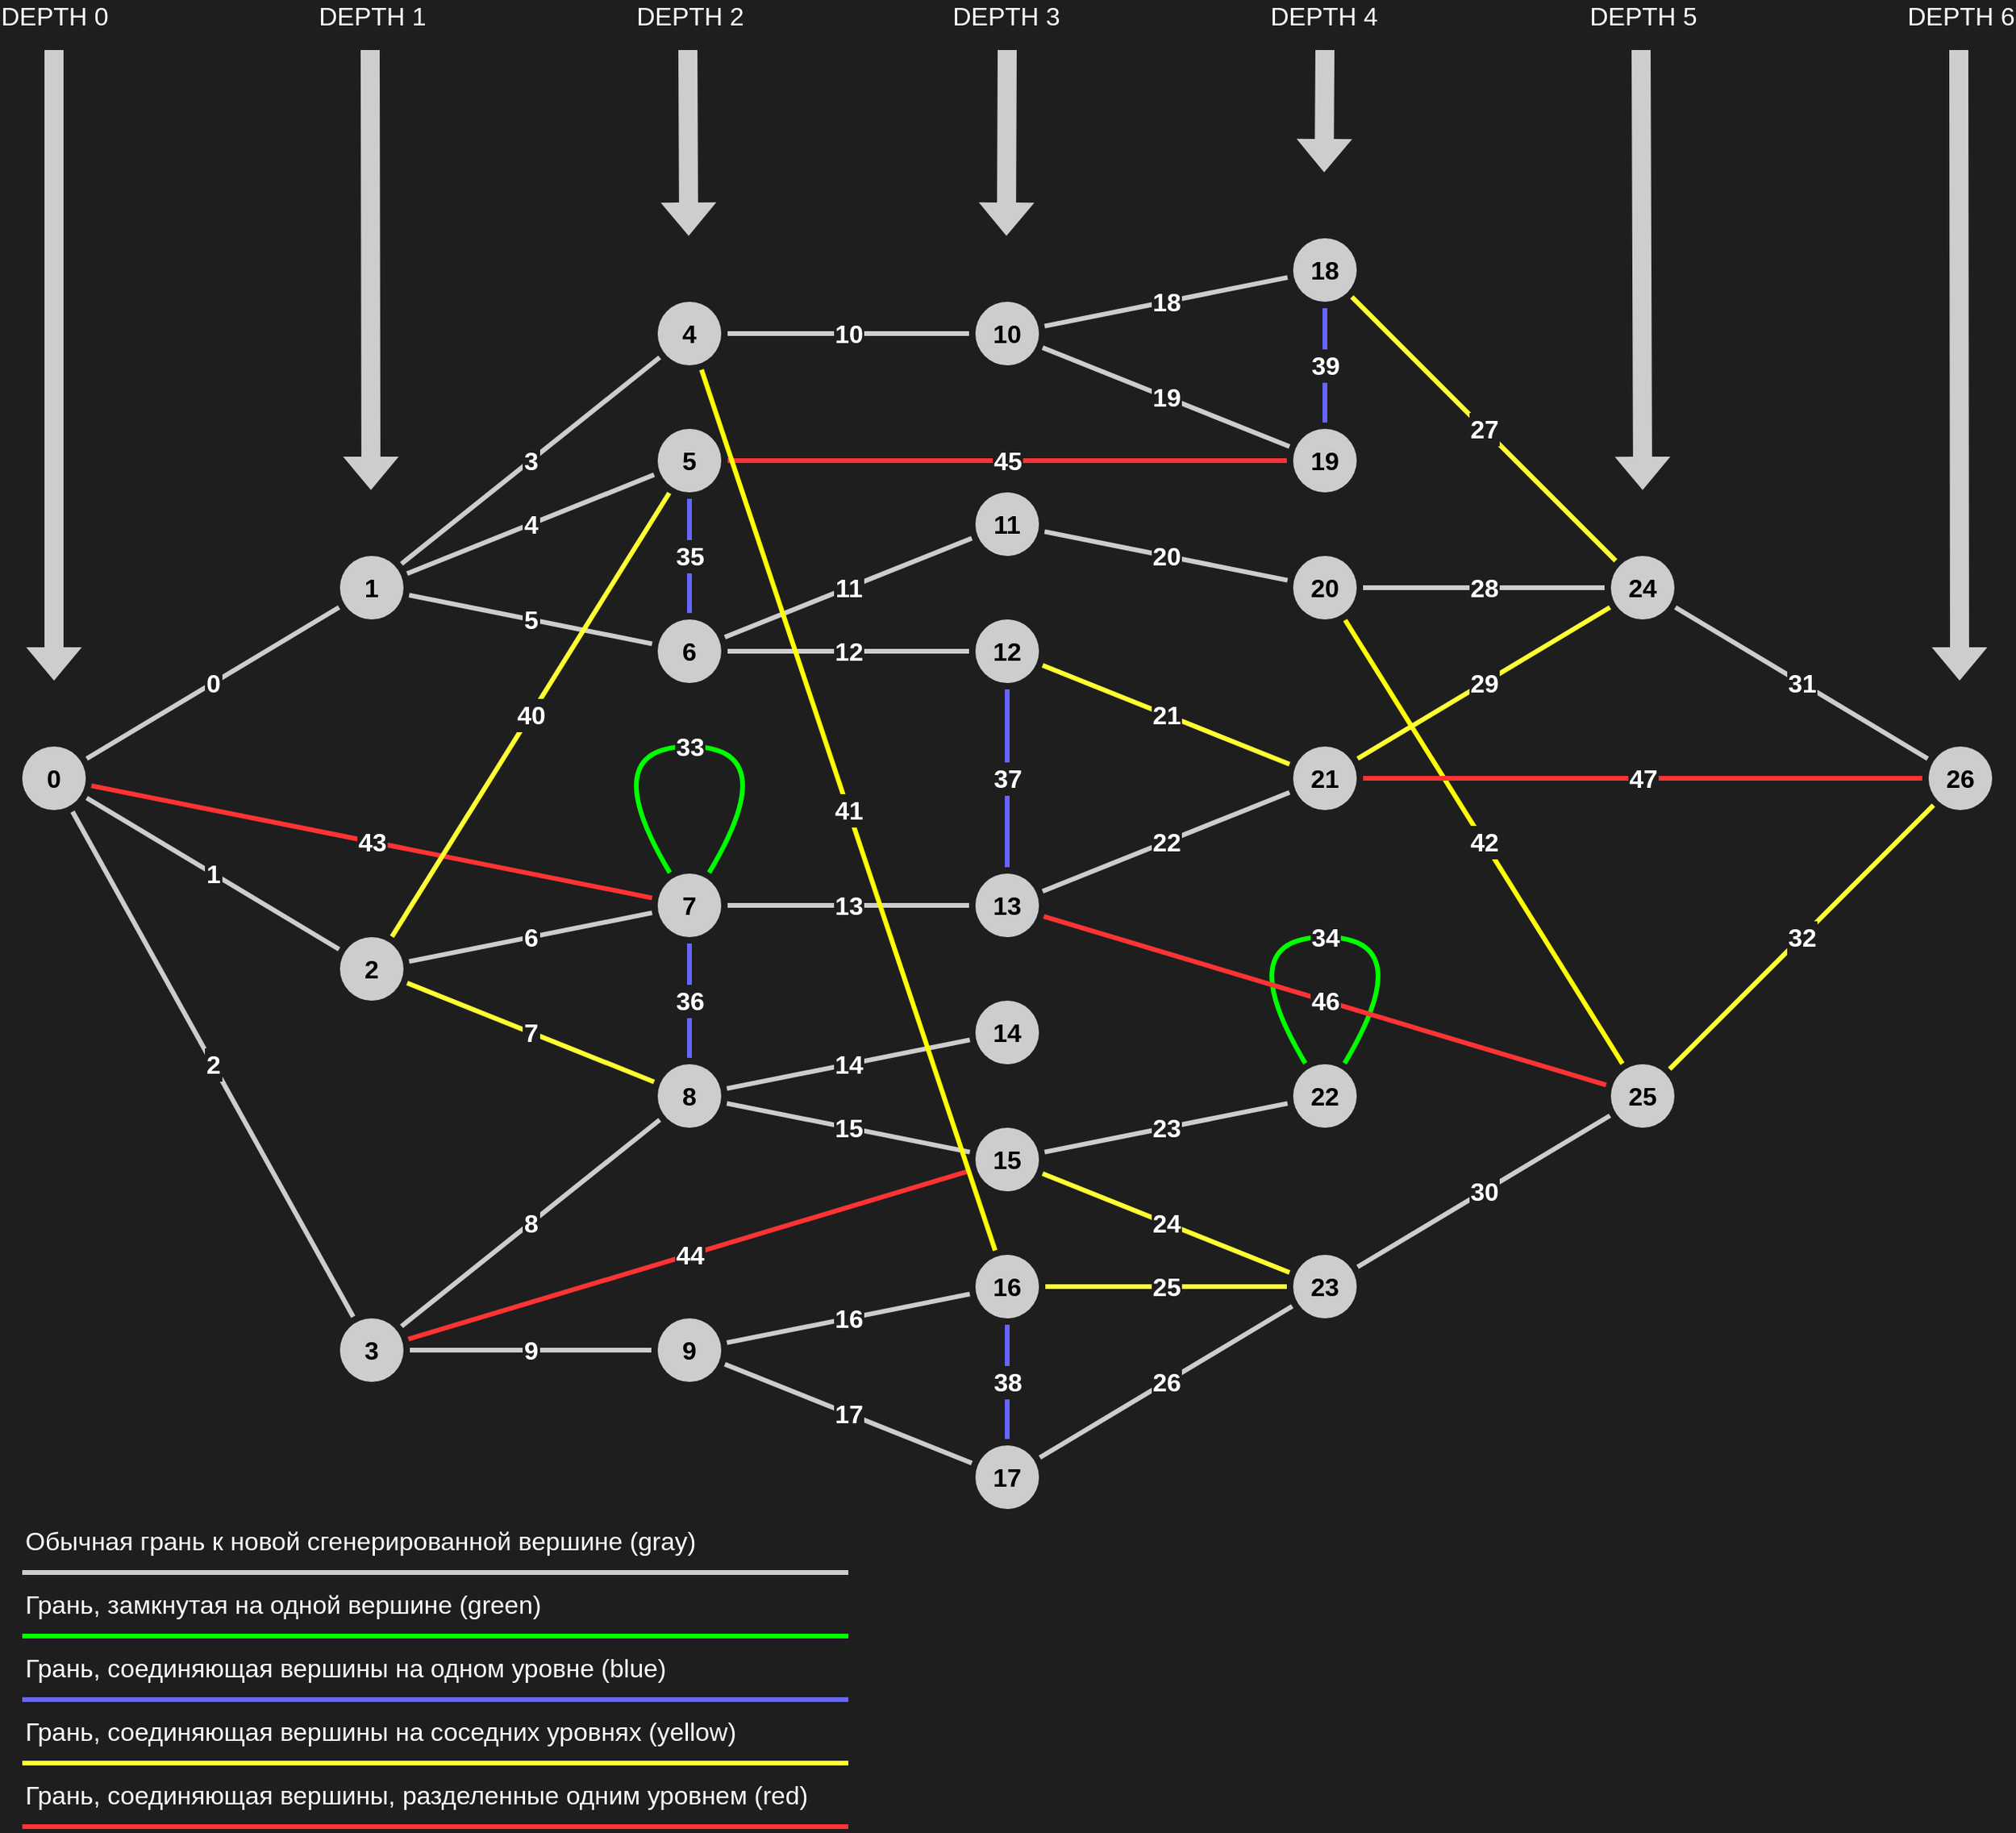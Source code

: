 <mxfile version="15.2.5" type="device"><diagram id="itymWKvPhZMBXYIXJkQ_" name="Page-1"><mxGraphModel dx="2393" dy="1212" grid="1" gridSize="10" guides="1" tooltips="1" connect="1" arrows="1" fold="1" page="0" pageScale="1" pageWidth="827" pageHeight="1169" background="#1e1e1e" math="0" shadow="0"><root><mxCell id="0"/><mxCell id="1" parent="0"/><mxCell id="8jrJ4hIwarg8ChPmGmHA-1" value="0" style="ellipse;aspect=fixed;strokeColor=none;fontStyle=1;fontSize=16;fillColor=#CDCDCD;html=1;whiteSpace=wrap;labelBorderColor=none;verticalAlign=middle;align=center;" parent="1" vertex="1"><mxGeometry x="-120" y="480" width="40" height="40" as="geometry"/></mxCell><mxCell id="8jrJ4hIwarg8ChPmGmHA-24" value="3" style="edgeStyle=none;rounded=0;orthogonalLoop=1;jettySize=auto;endArrow=none;endFill=0;fontSize=16;strokeWidth=3;labelBackgroundColor=#1e1e1e;fontColor=#FFFFFF;fontStyle=1;spacing=2;labelBorderColor=#1e1e1e;verticalAlign=middle;horizontal=1;html=1;shadow=0;strokeColor=#CDCDCD;jumpSize=6;targetPerimeterSpacing=4;sourcePerimeterSpacing=4;" parent="1" source="8jrJ4hIwarg8ChPmGmHA-2" target="8jrJ4hIwarg8ChPmGmHA-5" edge="1"><mxGeometry relative="1" as="geometry"/></mxCell><mxCell id="8jrJ4hIwarg8ChPmGmHA-25" value="5" style="edgeStyle=none;rounded=0;orthogonalLoop=1;jettySize=auto;endArrow=none;endFill=0;fontSize=16;strokeWidth=3;labelBackgroundColor=#1e1e1e;fontColor=#FFFFFF;fontStyle=1;spacing=2;labelBorderColor=#1e1e1e;verticalAlign=middle;horizontal=1;html=1;shadow=0;strokeColor=#CDCDCD;jumpSize=6;targetPerimeterSpacing=4;sourcePerimeterSpacing=4;" parent="1" source="8jrJ4hIwarg8ChPmGmHA-2" target="8jrJ4hIwarg8ChPmGmHA-6" edge="1"><mxGeometry relative="1" as="geometry"/></mxCell><mxCell id="8jrJ4hIwarg8ChPmGmHA-26" value="4" style="edgeStyle=none;rounded=0;orthogonalLoop=1;jettySize=auto;endArrow=none;endFill=0;fontSize=16;strokeWidth=3;labelBackgroundColor=#1e1e1e;fontColor=#FFFFFF;fontStyle=1;spacing=2;labelBorderColor=#1e1e1e;verticalAlign=middle;horizontal=1;html=1;shadow=0;strokeColor=#CDCDCD;jumpSize=6;targetPerimeterSpacing=4;sourcePerimeterSpacing=4;" parent="1" source="8jrJ4hIwarg8ChPmGmHA-2" target="8jrJ4hIwarg8ChPmGmHA-7" edge="1"><mxGeometry relative="1" as="geometry"/></mxCell><mxCell id="8jrJ4hIwarg8ChPmGmHA-2" value="1" style="ellipse;aspect=fixed;strokeColor=none;fontStyle=1;fontSize=16;fillColor=#CDCDCD;html=1;whiteSpace=wrap;labelBorderColor=none;verticalAlign=middle;align=center;" parent="1" vertex="1"><mxGeometry x="80" y="360" width="40" height="40" as="geometry"/></mxCell><mxCell id="8jrJ4hIwarg8ChPmGmHA-27" value="6" style="edgeStyle=none;rounded=0;orthogonalLoop=1;jettySize=auto;endArrow=none;endFill=0;fontSize=16;strokeWidth=3;labelBackgroundColor=#1e1e1e;fontColor=#FFFFFF;fontStyle=1;spacing=2;labelBorderColor=#1e1e1e;verticalAlign=middle;horizontal=1;html=1;shadow=0;strokeColor=#CDCDCD;jumpSize=6;targetPerimeterSpacing=4;sourcePerimeterSpacing=4;" parent="1" source="8jrJ4hIwarg8ChPmGmHA-3" target="8jrJ4hIwarg8ChPmGmHA-8" edge="1"><mxGeometry relative="1" as="geometry"/></mxCell><mxCell id="8jrJ4hIwarg8ChPmGmHA-28" value="7" style="edgeStyle=none;rounded=0;orthogonalLoop=1;jettySize=auto;endArrow=none;endFill=0;fontSize=16;strokeWidth=3;labelBackgroundColor=#1e1e1e;fontColor=#FFFFFF;fontStyle=1;spacing=2;labelBorderColor=#1e1e1e;verticalAlign=middle;horizontal=1;html=1;shadow=0;jumpSize=6;targetPerimeterSpacing=4;sourcePerimeterSpacing=4;strokeColor=#FFFF33;" parent="1" source="8jrJ4hIwarg8ChPmGmHA-3" target="8jrJ4hIwarg8ChPmGmHA-9" edge="1"><mxGeometry relative="1" as="geometry"/></mxCell><mxCell id="8jrJ4hIwarg8ChPmGmHA-3" value="2" style="ellipse;aspect=fixed;strokeColor=none;fontStyle=1;fontSize=16;fillColor=#CDCDCD;html=1;whiteSpace=wrap;labelBorderColor=none;verticalAlign=middle;align=center;" parent="1" vertex="1"><mxGeometry x="80" y="600" width="40" height="40" as="geometry"/></mxCell><mxCell id="8jrJ4hIwarg8ChPmGmHA-30" value="9" style="edgeStyle=none;rounded=0;orthogonalLoop=1;jettySize=auto;endArrow=none;endFill=0;fontSize=16;strokeWidth=3;labelBackgroundColor=#1e1e1e;fontColor=#FFFFFF;fontStyle=1;spacing=2;labelBorderColor=#1e1e1e;verticalAlign=middle;horizontal=1;html=1;shadow=0;strokeColor=#CDCDCD;jumpSize=6;targetPerimeterSpacing=4;sourcePerimeterSpacing=4;" parent="1" source="8jrJ4hIwarg8ChPmGmHA-4" target="8jrJ4hIwarg8ChPmGmHA-11" edge="1"><mxGeometry relative="1" as="geometry"/></mxCell><mxCell id="8jrJ4hIwarg8ChPmGmHA-4" value="3" style="ellipse;aspect=fixed;strokeColor=none;fontStyle=1;fontSize=16;fillColor=#CDCDCD;html=1;whiteSpace=wrap;labelBorderColor=none;verticalAlign=middle;align=center;" parent="1" vertex="1"><mxGeometry x="80" y="840" width="40" height="40" as="geometry"/></mxCell><mxCell id="8jrJ4hIwarg8ChPmGmHA-5" value="4" style="ellipse;aspect=fixed;strokeColor=none;fontStyle=1;fontSize=16;fillColor=#CDCDCD;html=1;whiteSpace=wrap;labelBorderColor=none;verticalAlign=middle;align=center;" parent="1" vertex="1"><mxGeometry x="280" y="200" width="40" height="40" as="geometry"/></mxCell><mxCell id="8jrJ4hIwarg8ChPmGmHA-6" value="6" style="ellipse;aspect=fixed;strokeColor=none;fontStyle=1;fontSize=16;fillColor=#CDCDCD;html=1;whiteSpace=wrap;labelBorderColor=none;verticalAlign=middle;align=center;" parent="1" vertex="1"><mxGeometry x="280" y="400" width="40" height="40" as="geometry"/></mxCell><mxCell id="8jrJ4hIwarg8ChPmGmHA-7" value="5" style="ellipse;aspect=fixed;strokeColor=none;fontStyle=1;fontSize=16;fillColor=#CDCDCD;html=1;whiteSpace=wrap;labelBorderColor=none;verticalAlign=middle;align=center;" parent="1" vertex="1"><mxGeometry x="280" y="280" width="40" height="40" as="geometry"/></mxCell><mxCell id="8jrJ4hIwarg8ChPmGmHA-8" value="7" style="ellipse;aspect=fixed;strokeColor=none;fontStyle=1;fontSize=16;fillColor=#CDCDCD;html=1;whiteSpace=wrap;labelBorderColor=none;verticalAlign=middle;align=center;" parent="1" vertex="1"><mxGeometry x="280" y="560" width="40" height="40" as="geometry"/></mxCell><mxCell id="8jrJ4hIwarg8ChPmGmHA-9" value="8" style="ellipse;aspect=fixed;strokeColor=none;fontStyle=1;fontSize=16;fillColor=#CDCDCD;html=1;whiteSpace=wrap;labelBorderColor=none;verticalAlign=middle;align=center;" parent="1" vertex="1"><mxGeometry x="280" y="680" width="40" height="40" as="geometry"/></mxCell><mxCell id="8jrJ4hIwarg8ChPmGmHA-11" value="9" style="ellipse;aspect=fixed;strokeColor=none;fontStyle=1;fontSize=16;fillColor=#CDCDCD;html=1;whiteSpace=wrap;labelBorderColor=none;verticalAlign=middle;align=center;" parent="1" vertex="1"><mxGeometry x="280" y="840" width="40" height="40" as="geometry"/></mxCell><mxCell id="8jrJ4hIwarg8ChPmGmHA-18" value="0" style="shadow=0;endArrow=none;endFill=0;fontSize=16;strokeWidth=3;labelBackgroundColor=#1e1e1e;fontColor=#FFFFFF;fontStyle=1;spacing=2;labelBorderColor=#1e1e1e;verticalAlign=middle;horizontal=1;html=1;strokeColor=#CDCDCD;jumpSize=6;targetPerimeterSpacing=4;sourcePerimeterSpacing=4;" parent="1" source="8jrJ4hIwarg8ChPmGmHA-1" target="8jrJ4hIwarg8ChPmGmHA-2" edge="1"><mxGeometry width="100" relative="1" as="geometry"><mxPoint x="470" y="450" as="sourcePoint"/><mxPoint x="570" y="450" as="targetPoint"/></mxGeometry></mxCell><mxCell id="8jrJ4hIwarg8ChPmGmHA-19" value="1" style="endArrow=none;endFill=0;fontSize=16;strokeWidth=3;labelBackgroundColor=#1e1e1e;fontColor=#FFFFFF;fontStyle=1;spacing=2;labelBorderColor=#1e1e1e;verticalAlign=middle;horizontal=1;html=1;shadow=0;strokeColor=#CDCDCD;jumpSize=6;targetPerimeterSpacing=4;sourcePerimeterSpacing=4;" parent="1" source="8jrJ4hIwarg8ChPmGmHA-1" target="8jrJ4hIwarg8ChPmGmHA-3" edge="1"><mxGeometry width="100" relative="1" as="geometry"><mxPoint x="-41.056" y="452.111" as="sourcePoint"/><mxPoint x="61.056" y="247.889" as="targetPoint"/></mxGeometry></mxCell><mxCell id="8jrJ4hIwarg8ChPmGmHA-20" value="2" style="endArrow=none;endFill=0;fontSize=16;strokeWidth=3;labelBackgroundColor=#1e1e1e;fontColor=#FFFFFF;fontStyle=1;spacing=2;labelBorderColor=#1e1e1e;verticalAlign=middle;horizontal=1;html=1;shadow=0;strokeColor=#CDCDCD;jumpSize=6;targetPerimeterSpacing=4;sourcePerimeterSpacing=4;" parent="1" source="8jrJ4hIwarg8ChPmGmHA-1" target="8jrJ4hIwarg8ChPmGmHA-4" edge="1"><mxGeometry width="100" relative="1" as="geometry"><mxPoint x="-30" y="470" as="sourcePoint"/><mxPoint x="50" y="470" as="targetPoint"/></mxGeometry></mxCell><mxCell id="uvdwyqljcsSMfk4iOrMK-13" value="16" style="ellipse;aspect=fixed;strokeColor=none;fontStyle=1;fontSize=16;fillColor=#CDCDCD;html=1;whiteSpace=wrap;labelBorderColor=none;verticalAlign=middle;align=center;" parent="1" vertex="1"><mxGeometry x="480" y="800" width="40" height="40" as="geometry"/></mxCell><mxCell id="uvdwyqljcsSMfk4iOrMK-14" value="17" style="ellipse;aspect=fixed;strokeColor=none;fontStyle=1;fontSize=16;fillColor=#CDCDCD;html=1;whiteSpace=wrap;labelBorderColor=none;verticalAlign=middle;align=center;" parent="1" vertex="1"><mxGeometry x="480" y="920" width="40" height="40" as="geometry"/></mxCell><mxCell id="uvdwyqljcsSMfk4iOrMK-16" value="17" style="edgeStyle=none;rounded=0;orthogonalLoop=1;jettySize=auto;endArrow=none;endFill=0;fontSize=16;strokeWidth=3;labelBackgroundColor=#1e1e1e;fontColor=#FFFFFF;fontStyle=1;spacing=2;labelBorderColor=#1e1e1e;verticalAlign=middle;horizontal=1;html=1;shadow=0;strokeColor=#CDCDCD;jumpSize=6;targetPerimeterSpacing=4;sourcePerimeterSpacing=4;" parent="1" source="8jrJ4hIwarg8ChPmGmHA-11" target="uvdwyqljcsSMfk4iOrMK-14" edge="1"><mxGeometry relative="1" as="geometry"><mxPoint x="288" y="1020" as="sourcePoint"/><mxPoint x="360" y="1020" as="targetPoint"/></mxGeometry></mxCell><mxCell id="uvdwyqljcsSMfk4iOrMK-17" value="16" style="edgeStyle=none;rounded=0;orthogonalLoop=1;jettySize=auto;endArrow=none;endFill=0;fontSize=16;strokeWidth=3;labelBackgroundColor=#1e1e1e;fontColor=#FFFFFF;fontStyle=1;spacing=2;labelBorderColor=#1e1e1e;verticalAlign=middle;horizontal=1;html=1;shadow=0;strokeColor=#CDCDCD;jumpSize=6;targetPerimeterSpacing=4;sourcePerimeterSpacing=4;" parent="1" source="8jrJ4hIwarg8ChPmGmHA-11" target="uvdwyqljcsSMfk4iOrMK-13" edge="1"><mxGeometry relative="1" as="geometry"><mxPoint x="350.002" y="859.999" as="sourcePoint"/><mxPoint x="424.442" y="884.891" as="targetPoint"/></mxGeometry></mxCell><mxCell id="uvdwyqljcsSMfk4iOrMK-18" value="14" style="ellipse;aspect=fixed;strokeColor=none;fontStyle=1;fontSize=16;fillColor=#CDCDCD;html=1;whiteSpace=wrap;labelBorderColor=none;verticalAlign=middle;align=center;" parent="1" vertex="1"><mxGeometry x="480" y="640" width="40" height="40" as="geometry"/></mxCell><mxCell id="uvdwyqljcsSMfk4iOrMK-19" value="15" style="ellipse;aspect=fixed;strokeColor=none;fontStyle=1;fontSize=16;fillColor=#CDCDCD;html=1;whiteSpace=wrap;labelBorderColor=none;verticalAlign=middle;align=center;" parent="1" vertex="1"><mxGeometry x="480" y="720" width="40" height="40" as="geometry"/></mxCell><mxCell id="uvdwyqljcsSMfk4iOrMK-21" value="13" style="ellipse;aspect=fixed;strokeColor=none;fontStyle=1;fontSize=16;fillColor=#CDCDCD;html=1;whiteSpace=wrap;labelBorderColor=none;verticalAlign=middle;align=center;" parent="1" vertex="1"><mxGeometry x="480" y="560" width="40" height="40" as="geometry"/></mxCell><mxCell id="uvdwyqljcsSMfk4iOrMK-23" value="12" style="ellipse;aspect=fixed;strokeColor=none;fontStyle=1;fontSize=16;fillColor=#CDCDCD;html=1;whiteSpace=wrap;labelBorderColor=none;verticalAlign=middle;align=center;" parent="1" vertex="1"><mxGeometry x="480" y="400" width="40" height="40" as="geometry"/></mxCell><mxCell id="uvdwyqljcsSMfk4iOrMK-27" value="10" style="ellipse;aspect=fixed;strokeColor=none;fontStyle=1;fontSize=16;fillColor=#CDCDCD;html=1;whiteSpace=wrap;labelBorderColor=none;verticalAlign=middle;align=center;" parent="1" vertex="1"><mxGeometry x="480" y="200" width="40" height="40" as="geometry"/></mxCell><mxCell id="uvdwyqljcsSMfk4iOrMK-30" style="edgeStyle=none;rounded=0;orthogonalLoop=1;jettySize=auto;html=1;exitX=1;exitY=0.5;exitDx=0;exitDy=0;strokeWidth=3;" parent="1" source="8jrJ4hIwarg8ChPmGmHA-9" target="8jrJ4hIwarg8ChPmGmHA-9" edge="1"><mxGeometry relative="1" as="geometry"/></mxCell><mxCell id="uvdwyqljcsSMfk4iOrMK-32" value="15" style="edgeStyle=none;rounded=0;orthogonalLoop=1;jettySize=auto;endArrow=none;endFill=0;fontSize=16;strokeWidth=3;labelBackgroundColor=#1e1e1e;fontColor=#FFFFFF;fontStyle=1;spacing=2;labelBorderColor=#1e1e1e;verticalAlign=middle;horizontal=1;html=1;shadow=0;strokeColor=#CDCDCD;jumpSize=6;targetPerimeterSpacing=4;sourcePerimeterSpacing=4;" parent="1" source="8jrJ4hIwarg8ChPmGmHA-9" target="uvdwyqljcsSMfk4iOrMK-19" edge="1"><mxGeometry relative="1" as="geometry"><mxPoint x="1080.002" y="974.891" as="sourcePoint"/><mxPoint x="1154.442" y="949.999" as="targetPoint"/></mxGeometry></mxCell><mxCell id="uvdwyqljcsSMfk4iOrMK-34" value="14" style="edgeStyle=none;rounded=0;orthogonalLoop=1;jettySize=auto;endArrow=none;endFill=0;fontSize=16;strokeWidth=3;labelBackgroundColor=#1e1e1e;fontColor=#FFFFFF;fontStyle=1;spacing=2;labelBorderColor=#1e1e1e;verticalAlign=middle;horizontal=1;html=1;shadow=0;strokeColor=#CDCDCD;jumpSize=6;targetPerimeterSpacing=4;sourcePerimeterSpacing=4;" parent="1" source="8jrJ4hIwarg8ChPmGmHA-9" target="uvdwyqljcsSMfk4iOrMK-18" edge="1"><mxGeometry relative="1" as="geometry"><mxPoint x="1030.002" y="920.001" as="sourcePoint"/><mxPoint x="1104.442" y="895.109" as="targetPoint"/></mxGeometry></mxCell><mxCell id="uvdwyqljcsSMfk4iOrMK-37" value="13" style="edgeStyle=none;rounded=0;orthogonalLoop=1;jettySize=auto;endArrow=none;endFill=0;fontSize=16;strokeWidth=3;labelBackgroundColor=#1e1e1e;fontColor=#FFFFFF;fontStyle=1;spacing=2;labelBorderColor=#1e1e1e;verticalAlign=middle;horizontal=1;html=1;shadow=0;strokeColor=#CDCDCD;jumpSize=6;targetPerimeterSpacing=4;sourcePerimeterSpacing=4;" parent="1" source="8jrJ4hIwarg8ChPmGmHA-8" target="uvdwyqljcsSMfk4iOrMK-21" edge="1"><mxGeometry relative="1" as="geometry"><mxPoint x="1040.002" y="744.891" as="sourcePoint"/><mxPoint x="1114.442" y="719.999" as="targetPoint"/></mxGeometry></mxCell><mxCell id="uvdwyqljcsSMfk4iOrMK-38" value="12" style="edgeStyle=none;rounded=0;orthogonalLoop=1;jettySize=auto;endArrow=none;endFill=0;fontSize=16;strokeWidth=3;labelBackgroundColor=#1e1e1e;fontColor=#FFFFFF;fontStyle=1;spacing=2;labelBorderColor=#1e1e1e;verticalAlign=middle;horizontal=1;html=1;shadow=0;strokeColor=#CDCDCD;jumpSize=6;targetPerimeterSpacing=4;sourcePerimeterSpacing=4;" parent="1" source="8jrJ4hIwarg8ChPmGmHA-6" target="uvdwyqljcsSMfk4iOrMK-23" edge="1"><mxGeometry relative="1" as="geometry"><mxPoint x="1030.002" y="672.441" as="sourcePoint"/><mxPoint x="1104.442" y="647.549" as="targetPoint"/></mxGeometry></mxCell><mxCell id="uvdwyqljcsSMfk4iOrMK-42" value="10" style="edgeStyle=none;rounded=0;orthogonalLoop=1;jettySize=auto;endArrow=none;endFill=0;fontSize=16;strokeWidth=3;labelBackgroundColor=#1e1e1e;fontColor=#FFFFFF;fontStyle=1;spacing=2;labelBorderColor=#1e1e1e;verticalAlign=middle;horizontal=1;html=1;shadow=0;strokeColor=#CDCDCD;jumpSize=6;targetPerimeterSpacing=4;sourcePerimeterSpacing=4;" parent="1" source="8jrJ4hIwarg8ChPmGmHA-5" target="uvdwyqljcsSMfk4iOrMK-27" edge="1"><mxGeometry relative="1" as="geometry"><mxPoint x="1020.002" y="444.891" as="sourcePoint"/><mxPoint x="1094.442" y="419.999" as="targetPoint"/></mxGeometry></mxCell><mxCell id="uvdwyqljcsSMfk4iOrMK-43" value="33" style="edgeStyle=none;orthogonalLoop=1;jettySize=auto;endArrow=none;endFill=0;fontSize=16;strokeWidth=3;labelBackgroundColor=#1e1e1e;fontColor=#FFFFFF;fontStyle=1;spacing=2;labelBorderColor=#1e1e1e;verticalAlign=middle;horizontal=1;html=1;shadow=0;jumpSize=6;targetPerimeterSpacing=4;sourcePerimeterSpacing=4;curved=1;strokeColor=#00FF00;" parent="1" source="8jrJ4hIwarg8ChPmGmHA-8" target="8jrJ4hIwarg8ChPmGmHA-8" edge="1"><mxGeometry relative="1" as="geometry"><mxPoint x="990.002" y="434.891" as="sourcePoint"/><mxPoint x="1064.442" y="409.999" as="targetPoint"/><Array as="points"><mxPoint x="240" y="480"/><mxPoint x="360" y="480"/></Array></mxGeometry></mxCell><mxCell id="uvdwyqljcsSMfk4iOrMK-44" value="11" style="edgeStyle=none;rounded=0;orthogonalLoop=1;jettySize=auto;endArrow=none;endFill=0;fontSize=16;strokeWidth=3;labelBackgroundColor=#1e1e1e;fontColor=#FFFFFF;fontStyle=1;spacing=2;labelBorderColor=#1e1e1e;verticalAlign=middle;horizontal=1;html=1;shadow=0;strokeColor=#CDCDCD;jumpSize=6;targetPerimeterSpacing=4;sourcePerimeterSpacing=4;" parent="1" source="8jrJ4hIwarg8ChPmGmHA-6" target="uvdwyqljcsSMfk4iOrMK-49" edge="1"><mxGeometry relative="1" as="geometry"><mxPoint x="1030.002" y="344.891" as="sourcePoint"/><mxPoint x="1104.442" y="319.999" as="targetPoint"/></mxGeometry></mxCell><mxCell id="uvdwyqljcsSMfk4iOrMK-45" value="26" style="edgeStyle=none;rounded=0;orthogonalLoop=1;jettySize=auto;endArrow=none;endFill=0;fontSize=16;strokeWidth=3;labelBackgroundColor=#1e1e1e;fontColor=#FFFFFF;fontStyle=1;spacing=2;labelBorderColor=#1e1e1e;verticalAlign=middle;horizontal=1;html=1;shadow=0;strokeColor=#CDCDCD;jumpSize=6;targetPerimeterSpacing=4;sourcePerimeterSpacing=4;" parent="1" source="uvdwyqljcsSMfk4iOrMK-14" target="uvdwyqljcsSMfk4iOrMK-50" edge="1"><mxGeometry relative="1" as="geometry"><mxPoint x="1070.002" y="294.891" as="sourcePoint"/><mxPoint x="1144.442" y="269.999" as="targetPoint"/></mxGeometry></mxCell><mxCell id="uvdwyqljcsSMfk4iOrMK-46" value="25" style="edgeStyle=none;rounded=0;orthogonalLoop=1;jettySize=auto;endArrow=none;endFill=0;fontSize=16;strokeWidth=3;labelBackgroundColor=#1e1e1e;fontColor=#FFFFFF;fontStyle=1;spacing=2;labelBorderColor=#1e1e1e;verticalAlign=middle;horizontal=1;html=1;shadow=0;jumpSize=6;targetPerimeterSpacing=4;sourcePerimeterSpacing=4;strokeColor=#FFFF33;" parent="1" source="uvdwyqljcsSMfk4iOrMK-13" target="uvdwyqljcsSMfk4iOrMK-50" edge="1"><mxGeometry relative="1" as="geometry"><mxPoint x="1060.002" y="254.891" as="sourcePoint"/><mxPoint x="1134.442" y="229.999" as="targetPoint"/></mxGeometry></mxCell><mxCell id="uvdwyqljcsSMfk4iOrMK-47" value="24" style="edgeStyle=none;rounded=0;orthogonalLoop=1;jettySize=auto;endArrow=none;endFill=0;fontSize=16;strokeWidth=3;labelBackgroundColor=#1e1e1e;fontColor=#FFFFFF;fontStyle=1;spacing=2;labelBorderColor=#1e1e1e;verticalAlign=middle;horizontal=1;html=1;shadow=0;jumpSize=6;targetPerimeterSpacing=4;sourcePerimeterSpacing=4;strokeColor=#FFFF33;" parent="1" source="uvdwyqljcsSMfk4iOrMK-19" target="uvdwyqljcsSMfk4iOrMK-50" edge="1"><mxGeometry relative="1" as="geometry"><mxPoint x="1060.002" y="204.891" as="sourcePoint"/><mxPoint x="1134.442" y="179.999" as="targetPoint"/></mxGeometry></mxCell><mxCell id="uvdwyqljcsSMfk4iOrMK-48" value="22" style="edgeStyle=none;rounded=0;orthogonalLoop=1;jettySize=auto;endArrow=none;endFill=0;fontSize=16;strokeWidth=3;labelBackgroundColor=#1e1e1e;fontColor=#FFFFFF;fontStyle=1;spacing=2;labelBorderColor=#1e1e1e;verticalAlign=middle;horizontal=1;html=1;shadow=0;strokeColor=#CDCDCD;jumpSize=6;targetPerimeterSpacing=4;sourcePerimeterSpacing=4;" parent="1" source="uvdwyqljcsSMfk4iOrMK-21" target="uvdwyqljcsSMfk4iOrMK-51" edge="1"><mxGeometry relative="1" as="geometry"><mxPoint x="1070.002" y="160.001" as="sourcePoint"/><mxPoint x="1144.442" y="135.109" as="targetPoint"/></mxGeometry></mxCell><mxCell id="uvdwyqljcsSMfk4iOrMK-49" value="11" style="ellipse;aspect=fixed;strokeColor=none;fontStyle=1;fontSize=16;fillColor=#CDCDCD;html=1;whiteSpace=wrap;labelBorderColor=none;verticalAlign=middle;align=center;" parent="1" vertex="1"><mxGeometry x="480" y="320" width="40" height="40" as="geometry"/></mxCell><mxCell id="uvdwyqljcsSMfk4iOrMK-50" value="23" style="ellipse;aspect=fixed;strokeColor=none;fontStyle=1;fontSize=16;fillColor=#CDCDCD;html=1;whiteSpace=wrap;labelBorderColor=none;verticalAlign=middle;align=center;" parent="1" vertex="1"><mxGeometry x="680" y="800" width="40" height="40" as="geometry"/></mxCell><mxCell id="uvdwyqljcsSMfk4iOrMK-51" value="21" style="ellipse;aspect=fixed;strokeColor=none;fontStyle=1;fontSize=16;fillColor=#CDCDCD;html=1;whiteSpace=wrap;labelBorderColor=none;verticalAlign=middle;align=center;" parent="1" vertex="1"><mxGeometry x="680" y="480" width="40" height="40" as="geometry"/></mxCell><mxCell id="uvdwyqljcsSMfk4iOrMK-54" value="21" style="edgeStyle=none;rounded=0;orthogonalLoop=1;jettySize=auto;endArrow=none;endFill=0;fontSize=16;strokeWidth=3;labelBackgroundColor=#1e1e1e;fontColor=#FFFFFF;fontStyle=1;spacing=2;labelBorderColor=#1e1e1e;verticalAlign=middle;horizontal=1;html=1;shadow=0;jumpSize=6;targetPerimeterSpacing=4;sourcePerimeterSpacing=4;strokeColor=#FFFF33;" parent="1" source="uvdwyqljcsSMfk4iOrMK-23" target="uvdwyqljcsSMfk4iOrMK-51" edge="1"><mxGeometry relative="1" as="geometry"><mxPoint x="890.002" y="553.197" as="sourcePoint"/><mxPoint x="1005.038" y="509.997" as="targetPoint"/></mxGeometry></mxCell><mxCell id="uvdwyqljcsSMfk4iOrMK-55" value="20" style="edgeStyle=none;rounded=0;orthogonalLoop=1;jettySize=auto;endArrow=none;endFill=0;fontSize=16;strokeWidth=3;labelBackgroundColor=#1e1e1e;fontColor=#FFFFFF;fontStyle=1;spacing=2;labelBorderColor=#1e1e1e;verticalAlign=middle;horizontal=1;html=1;shadow=0;strokeColor=#CDCDCD;jumpSize=6;targetPerimeterSpacing=4;sourcePerimeterSpacing=4;" parent="1" source="uvdwyqljcsSMfk4iOrMK-49" target="uvdwyqljcsSMfk4iOrMK-60" edge="1"><mxGeometry relative="1" as="geometry"><mxPoint x="890.002" y="483.197" as="sourcePoint"/><mxPoint x="1005.038" y="439.997" as="targetPoint"/></mxGeometry></mxCell><mxCell id="uvdwyqljcsSMfk4iOrMK-56" value="23" style="edgeStyle=none;rounded=0;orthogonalLoop=1;jettySize=auto;endArrow=none;endFill=0;fontSize=16;strokeWidth=3;labelBackgroundColor=#1e1e1e;fontColor=#FFFFFF;fontStyle=1;spacing=2;labelBorderColor=#1e1e1e;verticalAlign=middle;horizontal=1;html=1;shadow=0;strokeColor=#CDCDCD;jumpSize=6;targetPerimeterSpacing=4;sourcePerimeterSpacing=4;" parent="1" source="uvdwyqljcsSMfk4iOrMK-19" target="uvdwyqljcsSMfk4iOrMK-62" edge="1"><mxGeometry relative="1" as="geometry"><mxPoint x="890.002" y="433.197" as="sourcePoint"/><mxPoint x="1005.038" y="389.997" as="targetPoint"/></mxGeometry></mxCell><mxCell id="uvdwyqljcsSMfk4iOrMK-58" value="18" style="edgeStyle=none;rounded=0;orthogonalLoop=1;jettySize=auto;endArrow=none;endFill=0;fontSize=16;strokeWidth=3;labelBackgroundColor=#1e1e1e;fontColor=#FFFFFF;fontStyle=1;spacing=2;labelBorderColor=#1e1e1e;verticalAlign=middle;horizontal=1;html=1;shadow=0;strokeColor=#CDCDCD;jumpSize=6;targetPerimeterSpacing=4;sourcePerimeterSpacing=4;" parent="1" source="uvdwyqljcsSMfk4iOrMK-27" target="uvdwyqljcsSMfk4iOrMK-64" edge="1"><mxGeometry relative="1" as="geometry"><mxPoint x="890.002" y="333.197" as="sourcePoint"/><mxPoint x="1005.038" y="289.997" as="targetPoint"/></mxGeometry></mxCell><mxCell id="uvdwyqljcsSMfk4iOrMK-59" value="19" style="edgeStyle=none;rounded=0;orthogonalLoop=1;jettySize=auto;endArrow=none;endFill=0;fontSize=16;strokeWidth=3;labelBackgroundColor=#1e1e1e;fontColor=#FFFFFF;fontStyle=1;spacing=2;labelBorderColor=#1e1e1e;verticalAlign=middle;horizontal=1;html=1;shadow=0;strokeColor=#CDCDCD;jumpSize=6;targetPerimeterSpacing=4;sourcePerimeterSpacing=4;" parent="1" source="uvdwyqljcsSMfk4iOrMK-27" target="uvdwyqljcsSMfk4iOrMK-61" edge="1"><mxGeometry relative="1" as="geometry"><mxPoint x="890.002" y="283.197" as="sourcePoint"/><mxPoint x="1005.038" y="239.997" as="targetPoint"/></mxGeometry></mxCell><mxCell id="uvdwyqljcsSMfk4iOrMK-60" value="20" style="ellipse;aspect=fixed;strokeColor=none;fontStyle=1;fontSize=16;fillColor=#CDCDCD;html=1;whiteSpace=wrap;labelBorderColor=none;verticalAlign=middle;align=center;" parent="1" vertex="1"><mxGeometry x="680" y="360" width="40" height="40" as="geometry"/></mxCell><mxCell id="uvdwyqljcsSMfk4iOrMK-61" value="19" style="ellipse;aspect=fixed;strokeColor=none;fontStyle=1;fontSize=16;fillColor=#CDCDCD;html=1;whiteSpace=wrap;labelBorderColor=none;verticalAlign=middle;align=center;" parent="1" vertex="1"><mxGeometry x="680" y="280" width="40" height="40" as="geometry"/></mxCell><mxCell id="uvdwyqljcsSMfk4iOrMK-62" value="22" style="ellipse;aspect=fixed;strokeColor=none;fontStyle=1;fontSize=16;fillColor=#CDCDCD;html=1;whiteSpace=wrap;labelBorderColor=none;verticalAlign=middle;align=center;" parent="1" vertex="1"><mxGeometry x="680" y="680" width="40" height="40" as="geometry"/></mxCell><mxCell id="uvdwyqljcsSMfk4iOrMK-64" value="18" style="ellipse;aspect=fixed;strokeColor=none;fontStyle=1;fontSize=16;fillColor=#CDCDCD;html=1;whiteSpace=wrap;labelBorderColor=none;verticalAlign=middle;align=center;" parent="1" vertex="1"><mxGeometry x="680" y="160" width="40" height="40" as="geometry"/></mxCell><mxCell id="uvdwyqljcsSMfk4iOrMK-68" value="34" style="edgeStyle=none;orthogonalLoop=1;jettySize=auto;endArrow=none;endFill=0;fontSize=16;strokeWidth=3;labelBackgroundColor=#1e1e1e;fontColor=#FFFFFF;fontStyle=1;spacing=2;labelBorderColor=#1e1e1e;verticalAlign=middle;horizontal=1;html=1;shadow=0;jumpSize=6;targetPerimeterSpacing=4;sourcePerimeterSpacing=4;curved=1;strokeColor=#00FF00;" parent="1" source="uvdwyqljcsSMfk4iOrMK-62" target="uvdwyqljcsSMfk4iOrMK-62" edge="1"><mxGeometry relative="1" as="geometry"><mxPoint x="950" y="690" as="sourcePoint"/><mxPoint x="1062" y="690" as="targetPoint"/><Array as="points"><mxPoint x="640" y="600"/><mxPoint x="760" y="600"/></Array></mxGeometry></mxCell><mxCell id="uvdwyqljcsSMfk4iOrMK-69" value="8" style="edgeStyle=none;rounded=0;orthogonalLoop=1;jettySize=auto;endArrow=none;endFill=0;fontSize=16;strokeWidth=3;labelBackgroundColor=#1e1e1e;fontColor=#FFFFFF;fontStyle=1;spacing=2;labelBorderColor=#1e1e1e;verticalAlign=middle;horizontal=1;html=1;shadow=0;strokeColor=#CDCDCD;jumpSize=6;targetPerimeterSpacing=4;sourcePerimeterSpacing=4;" parent="1" source="8jrJ4hIwarg8ChPmGmHA-4" target="8jrJ4hIwarg8ChPmGmHA-9" edge="1"><mxGeometry relative="1" as="geometry"><mxPoint x="1110" y="759" as="sourcePoint"/><mxPoint x="1222" y="759" as="targetPoint"/></mxGeometry></mxCell><mxCell id="uvdwyqljcsSMfk4iOrMK-70" value="42" style="edgeStyle=none;rounded=0;orthogonalLoop=1;jettySize=auto;endArrow=none;endFill=0;fontSize=16;strokeWidth=3;labelBackgroundColor=#1e1e1e;fontColor=#FFFFFF;fontStyle=1;spacing=2;labelBorderColor=#1e1e1e;verticalAlign=middle;horizontal=1;html=1;shadow=0;jumpSize=6;targetPerimeterSpacing=4;sourcePerimeterSpacing=4;strokeColor=#FFFF00;" parent="1" source="uvdwyqljcsSMfk4iOrMK-60" target="uvdwyqljcsSMfk4iOrMK-75" edge="1"><mxGeometry relative="1" as="geometry"><mxPoint x="1230" y="719" as="sourcePoint"/><mxPoint x="1342" y="719" as="targetPoint"/></mxGeometry></mxCell><mxCell id="uvdwyqljcsSMfk4iOrMK-71" value="30" style="edgeStyle=none;rounded=0;orthogonalLoop=1;jettySize=auto;endArrow=none;endFill=0;fontSize=16;strokeWidth=3;labelBackgroundColor=#1e1e1e;fontColor=#FFFFFF;fontStyle=1;spacing=2;labelBorderColor=#1e1e1e;verticalAlign=middle;horizontal=1;html=1;shadow=0;strokeColor=#CDCDCD;jumpSize=6;targetPerimeterSpacing=4;sourcePerimeterSpacing=4;" parent="1" source="uvdwyqljcsSMfk4iOrMK-50" target="uvdwyqljcsSMfk4iOrMK-75" edge="1"><mxGeometry relative="1" as="geometry"><mxPoint x="1220" y="669" as="sourcePoint"/><mxPoint x="1332" y="669" as="targetPoint"/></mxGeometry></mxCell><mxCell id="uvdwyqljcsSMfk4iOrMK-72" value="29" style="edgeStyle=none;rounded=0;orthogonalLoop=1;jettySize=auto;endArrow=none;endFill=0;fontSize=16;strokeWidth=3;labelBackgroundColor=#1e1e1e;fontColor=#FFFFFF;fontStyle=1;spacing=2;labelBorderColor=#1e1e1e;verticalAlign=middle;horizontal=1;html=1;shadow=0;jumpSize=6;targetPerimeterSpacing=4;sourcePerimeterSpacing=4;strokeColor=#FFFF33;" parent="1" source="uvdwyqljcsSMfk4iOrMK-51" target="uvdwyqljcsSMfk4iOrMK-76" edge="1"><mxGeometry relative="1" as="geometry"><mxPoint x="1240" y="619" as="sourcePoint"/><mxPoint x="1352" y="619" as="targetPoint"/></mxGeometry></mxCell><mxCell id="uvdwyqljcsSMfk4iOrMK-73" value="28" style="edgeStyle=none;rounded=0;orthogonalLoop=1;jettySize=auto;endArrow=none;endFill=0;fontSize=16;strokeWidth=3;labelBackgroundColor=#1e1e1e;fontColor=#FFFFFF;fontStyle=1;spacing=2;labelBorderColor=#1e1e1e;verticalAlign=middle;horizontal=1;html=1;shadow=0;strokeColor=#CDCDCD;jumpSize=6;targetPerimeterSpacing=4;sourcePerimeterSpacing=4;" parent="1" source="uvdwyqljcsSMfk4iOrMK-60" target="uvdwyqljcsSMfk4iOrMK-76" edge="1"><mxGeometry relative="1" as="geometry"><mxPoint x="1240" y="568.5" as="sourcePoint"/><mxPoint x="1352" y="568.5" as="targetPoint"/></mxGeometry></mxCell><mxCell id="uvdwyqljcsSMfk4iOrMK-74" value="27" style="edgeStyle=none;rounded=0;orthogonalLoop=1;jettySize=auto;endArrow=none;endFill=0;fontSize=16;strokeWidth=3;labelBackgroundColor=#1e1e1e;fontColor=#FFFFFF;fontStyle=1;spacing=2;labelBorderColor=#1e1e1e;verticalAlign=middle;horizontal=1;html=1;shadow=0;jumpSize=6;targetPerimeterSpacing=4;sourcePerimeterSpacing=4;strokeColor=#FFFF33;" parent="1" source="uvdwyqljcsSMfk4iOrMK-64" target="uvdwyqljcsSMfk4iOrMK-76" edge="1"><mxGeometry relative="1" as="geometry"><mxPoint x="1250" y="528.5" as="sourcePoint"/><mxPoint x="1362" y="528.5" as="targetPoint"/></mxGeometry></mxCell><mxCell id="uvdwyqljcsSMfk4iOrMK-75" value="25" style="ellipse;aspect=fixed;strokeColor=none;fontStyle=1;fontSize=16;fillColor=#CDCDCD;html=1;whiteSpace=wrap;labelBorderColor=none;verticalAlign=middle;align=center;" parent="1" vertex="1"><mxGeometry x="880" y="680" width="40" height="40" as="geometry"/></mxCell><mxCell id="uvdwyqljcsSMfk4iOrMK-76" value="24" style="ellipse;aspect=fixed;strokeColor=none;fontStyle=1;fontSize=16;fillColor=#CDCDCD;html=1;whiteSpace=wrap;labelBorderColor=none;verticalAlign=middle;align=center;" parent="1" vertex="1"><mxGeometry x="880" y="360" width="40" height="40" as="geometry"/></mxCell><mxCell id="uvdwyqljcsSMfk4iOrMK-77" value="26" style="ellipse;aspect=fixed;strokeColor=none;fontStyle=1;fontSize=16;fillColor=#CDCDCD;html=1;whiteSpace=wrap;labelBorderColor=none;verticalAlign=middle;align=center;" parent="1" vertex="1"><mxGeometry x="1080" y="480" width="40" height="40" as="geometry"/></mxCell><mxCell id="uvdwyqljcsSMfk4iOrMK-78" value="31" style="edgeStyle=none;rounded=0;orthogonalLoop=1;jettySize=auto;endArrow=none;endFill=0;fontSize=16;strokeWidth=3;labelBackgroundColor=#1e1e1e;fontColor=#FFFFFF;fontStyle=1;spacing=2;labelBorderColor=#1e1e1e;verticalAlign=middle;horizontal=1;html=1;shadow=0;strokeColor=#CDCDCD;jumpSize=6;targetPerimeterSpacing=4;sourcePerimeterSpacing=4;" parent="1" source="uvdwyqljcsSMfk4iOrMK-76" target="uvdwyqljcsSMfk4iOrMK-77" edge="1"><mxGeometry relative="1" as="geometry"><mxPoint x="1160.001" y="243.699" as="sourcePoint"/><mxPoint x="1340.139" y="640.001" as="targetPoint"/></mxGeometry></mxCell><mxCell id="uvdwyqljcsSMfk4iOrMK-79" value="32" style="edgeStyle=none;rounded=0;orthogonalLoop=1;jettySize=auto;endArrow=none;endFill=0;fontSize=16;strokeWidth=3;labelBackgroundColor=#1e1e1e;fontColor=#FFFFFF;fontStyle=1;spacing=2;labelBorderColor=#1e1e1e;verticalAlign=middle;horizontal=1;html=1;shadow=0;jumpSize=6;targetPerimeterSpacing=4;sourcePerimeterSpacing=4;strokeColor=#FFFF33;" parent="1" source="uvdwyqljcsSMfk4iOrMK-77" target="uvdwyqljcsSMfk4iOrMK-75" edge="1"><mxGeometry relative="1" as="geometry"><mxPoint x="1170.001" y="253.699" as="sourcePoint"/><mxPoint x="1350.139" y="650.001" as="targetPoint"/></mxGeometry></mxCell><mxCell id="uvdwyqljcsSMfk4iOrMK-81" value="DEPTH 0" style="shape=flexArrow;endArrow=classic;html=1;fillColor=#CDCDCD;fontSize=16;fontStyle=0;fontColor=#FFFFFF;labelBackgroundColor=none;strokeWidth=3;strokeColor=none;rounded=1;" parent="1" edge="1"><mxGeometry x="-1" y="-20" width="50" height="50" relative="1" as="geometry"><mxPoint x="-100" y="40" as="sourcePoint"/><mxPoint x="-100" y="440" as="targetPoint"/><mxPoint x="20" y="-20" as="offset"/></mxGeometry></mxCell><mxCell id="uvdwyqljcsSMfk4iOrMK-82" value="DEPTH 1&lt;br&gt;" style="shape=flexArrow;endArrow=classic;html=1;fillColor=#CDCDCD;fontSize=16;fontStyle=0;fontColor=#FFFFFF;labelBackgroundColor=none;strokeWidth=3;strokeColor=none;rounded=1;" parent="1" edge="1"><mxGeometry x="-1" y="20" width="50" height="50" relative="1" as="geometry"><mxPoint x="99" y="40" as="sourcePoint"/><mxPoint x="99.5" y="320" as="targetPoint"/><mxPoint x="-19" y="-20" as="offset"/></mxGeometry></mxCell><mxCell id="uvdwyqljcsSMfk4iOrMK-83" value="DEPTH 2" style="shape=flexArrow;endArrow=classic;html=1;fillColor=#CDCDCD;fontSize=16;fontStyle=0;fontColor=#FFFFFF;labelBackgroundColor=none;strokeWidth=3;strokeColor=none;rounded=1;" parent="1" edge="1"><mxGeometry x="-1" y="20" width="50" height="50" relative="1" as="geometry"><mxPoint x="299" y="40" as="sourcePoint"/><mxPoint x="299.5" y="160" as="targetPoint"/><mxPoint x="-19" y="-20" as="offset"/></mxGeometry></mxCell><mxCell id="uvdwyqljcsSMfk4iOrMK-84" value="DEPTH 3&lt;br&gt;" style="shape=flexArrow;endArrow=classic;html=1;fillColor=#CDCDCD;fontSize=16;fontStyle=0;fontColor=#FFFFFF;labelBackgroundColor=none;strokeWidth=3;strokeColor=none;rounded=1;" parent="1" edge="1"><mxGeometry x="-1" y="-20" width="50" height="50" relative="1" as="geometry"><mxPoint x="500" y="40" as="sourcePoint"/><mxPoint x="499.5" y="160" as="targetPoint"/><mxPoint x="19" y="-20" as="offset"/></mxGeometry></mxCell><mxCell id="uvdwyqljcsSMfk4iOrMK-85" value="DEPTH 4" style="shape=flexArrow;endArrow=classic;html=1;fillColor=#CDCDCD;fontSize=16;fontStyle=0;fontColor=#FFFFFF;labelBackgroundColor=none;strokeWidth=3;strokeColor=none;rounded=1;" parent="1" edge="1"><mxGeometry x="-1" y="-20" width="50" height="50" relative="1" as="geometry"><mxPoint x="700" y="40" as="sourcePoint"/><mxPoint x="699.5" y="120" as="targetPoint"/><mxPoint x="19" y="-20" as="offset"/></mxGeometry></mxCell><mxCell id="uvdwyqljcsSMfk4iOrMK-86" value="DEPTH 5&lt;br&gt;" style="shape=flexArrow;endArrow=classic;html=1;fillColor=#CDCDCD;fontSize=16;fontStyle=0;fontColor=#FFFFFF;labelBackgroundColor=none;strokeWidth=3;strokeColor=none;rounded=1;" parent="1" edge="1"><mxGeometry x="-1" y="20" width="50" height="50" relative="1" as="geometry"><mxPoint x="899" y="40" as="sourcePoint"/><mxPoint x="900" y="320" as="targetPoint"/><mxPoint x="-19" y="-20" as="offset"/></mxGeometry></mxCell><mxCell id="uvdwyqljcsSMfk4iOrMK-87" value="DEPTH 6&lt;br&gt;" style="shape=flexArrow;endArrow=classic;html=1;fillColor=#CDCDCD;fontSize=16;fontStyle=0;fontColor=#FFFFFF;labelBackgroundColor=none;strokeWidth=3;strokeColor=none;rounded=1;" parent="1" edge="1"><mxGeometry x="-1" y="20" width="50" height="50" relative="1" as="geometry"><mxPoint x="1099" y="40" as="sourcePoint"/><mxPoint x="1099.5" y="440" as="targetPoint"/><mxPoint x="-19" y="-20" as="offset"/></mxGeometry></mxCell><mxCell id="uvdwyqljcsSMfk4iOrMK-89" value="43" style="endArrow=none;endFill=0;fontSize=16;strokeWidth=3;labelBackgroundColor=#1e1e1e;fontColor=#FFFFFF;fontStyle=1;spacing=2;labelBorderColor=#1e1e1e;verticalAlign=middle;horizontal=1;html=1;shadow=0;jumpSize=6;targetPerimeterSpacing=4;sourcePerimeterSpacing=4;strokeColor=#FF3333;" parent="1" source="8jrJ4hIwarg8ChPmGmHA-1" target="8jrJ4hIwarg8ChPmGmHA-8" edge="1"><mxGeometry width="100" relative="1" as="geometry"><mxPoint x="-330.0" y="530.989" as="sourcePoint"/><mxPoint x="-153.295" y="849.02" as="targetPoint"/></mxGeometry></mxCell><mxCell id="uvdwyqljcsSMfk4iOrMK-90" value="44" style="endArrow=none;endFill=0;fontSize=16;strokeWidth=3;labelBackgroundColor=#1e1e1e;fontColor=#FFFFFF;fontStyle=1;spacing=2;labelBorderColor=#1e1e1e;verticalAlign=middle;horizontal=1;html=1;shadow=0;jumpSize=6;targetPerimeterSpacing=4;sourcePerimeterSpacing=4;strokeColor=#FF3333;" parent="1" source="uvdwyqljcsSMfk4iOrMK-19" target="8jrJ4hIwarg8ChPmGmHA-4" edge="1"><mxGeometry width="100" relative="1" as="geometry"><mxPoint x="-220.0" y="639.999" as="sourcePoint"/><mxPoint x="-43.295" y="958.03" as="targetPoint"/></mxGeometry></mxCell><mxCell id="uvdwyqljcsSMfk4iOrMK-92" value="45" style="endArrow=none;endFill=0;fontSize=16;strokeWidth=3;labelBackgroundColor=#1e1e1e;fontColor=#FFFFFF;fontStyle=1;spacing=2;labelBorderColor=#1e1e1e;verticalAlign=middle;horizontal=1;html=1;shadow=0;jumpSize=6;targetPerimeterSpacing=4;sourcePerimeterSpacing=4;strokeColor=#FF3333;" parent="1" source="8jrJ4hIwarg8ChPmGmHA-7" target="uvdwyqljcsSMfk4iOrMK-61" edge="1"><mxGeometry width="100" relative="1" as="geometry"><mxPoint x="319.996" y="80.005" as="sourcePoint"/><mxPoint x="672.926" y="150.603" as="targetPoint"/></mxGeometry></mxCell><mxCell id="uvdwyqljcsSMfk4iOrMK-93" value="46" style="endArrow=none;endFill=0;fontSize=16;strokeWidth=3;labelBackgroundColor=#1e1e1e;fontColor=#FFFFFF;fontStyle=1;spacing=2;labelBorderColor=#1e1e1e;verticalAlign=middle;horizontal=1;html=1;shadow=0;jumpSize=6;targetPerimeterSpacing=4;sourcePerimeterSpacing=4;strokeColor=#FF3333;" parent="1" source="uvdwyqljcsSMfk4iOrMK-75" target="uvdwyqljcsSMfk4iOrMK-21" edge="1"><mxGeometry width="100" relative="1" as="geometry"><mxPoint x="1144.02" y="860.001" as="sourcePoint"/><mxPoint x="789.998" y="966.214" as="targetPoint"/></mxGeometry></mxCell><mxCell id="uvdwyqljcsSMfk4iOrMK-94" value="47" style="endArrow=none;endFill=0;fontSize=16;strokeWidth=3;labelBackgroundColor=#1e1e1e;fontColor=#FFFFFF;fontStyle=1;spacing=2;labelBorderColor=#1e1e1e;verticalAlign=middle;horizontal=1;html=1;shadow=0;jumpSize=6;targetPerimeterSpacing=4;sourcePerimeterSpacing=4;strokeColor=#FF3333;" parent="1" source="uvdwyqljcsSMfk4iOrMK-77" target="uvdwyqljcsSMfk4iOrMK-51" edge="1"><mxGeometry width="100" relative="1" as="geometry"><mxPoint x="1304.02" y="879.999" as="sourcePoint"/><mxPoint x="949.998" y="773.786" as="targetPoint"/></mxGeometry></mxCell><mxCell id="uvdwyqljcsSMfk4iOrMK-95" value="40" style="endArrow=none;endFill=0;fontSize=16;strokeWidth=3;labelBackgroundColor=#1e1e1e;fontColor=#FFFFFF;fontStyle=1;spacing=2;labelBorderColor=#1e1e1e;verticalAlign=middle;horizontal=1;html=1;shadow=0;jumpSize=6;targetPerimeterSpacing=4;sourcePerimeterSpacing=4;strokeColor=#FFFF33;" parent="1" source="8jrJ4hIwarg8ChPmGmHA-7" target="8jrJ4hIwarg8ChPmGmHA-3" edge="1"><mxGeometry width="100" relative="1" as="geometry"><mxPoint x="-190.0" y="730.004" as="sourcePoint"/><mxPoint x="-31.18" y="825.342" as="targetPoint"/></mxGeometry></mxCell><mxCell id="uvdwyqljcsSMfk4iOrMK-96" value="41" style="endArrow=none;endFill=0;fontSize=16;strokeWidth=3;labelBackgroundColor=#1e1e1e;fontColor=#FFFFFF;fontStyle=1;spacing=2;labelBorderColor=#1e1e1e;verticalAlign=middle;horizontal=1;html=1;shadow=0;jumpSize=6;targetPerimeterSpacing=4;sourcePerimeterSpacing=4;strokeColor=#FFFF00;" parent="1" source="8jrJ4hIwarg8ChPmGmHA-5" target="uvdwyqljcsSMfk4iOrMK-13" edge="1"><mxGeometry width="100" relative="1" as="geometry"><mxPoint x="1189.267" y="649.996" as="sourcePoint"/><mxPoint x="1010.733" y="1007.064" as="targetPoint"/></mxGeometry></mxCell><mxCell id="uvdwyqljcsSMfk4iOrMK-97" value="37" style="edgeStyle=none;rounded=0;orthogonalLoop=1;jettySize=auto;endArrow=none;endFill=0;fontSize=16;strokeWidth=3;labelBackgroundColor=#1e1e1e;fontColor=#FFFFFF;fontStyle=1;spacing=2;labelBorderColor=#1e1e1e;verticalAlign=middle;horizontal=1;html=1;shadow=0;jumpSize=6;targetPerimeterSpacing=4;sourcePerimeterSpacing=4;strokeColor=#6666FF;" parent="1" source="uvdwyqljcsSMfk4iOrMK-21" target="uvdwyqljcsSMfk4iOrMK-23" edge="1"><mxGeometry relative="1" as="geometry"><mxPoint x="770.0" y="907.666" as="sourcePoint"/><mxPoint x="928.82" y="812.328" as="targetPoint"/></mxGeometry></mxCell><mxCell id="uvdwyqljcsSMfk4iOrMK-98" value="36" style="edgeStyle=none;rounded=0;orthogonalLoop=1;jettySize=auto;endArrow=none;endFill=0;fontSize=16;strokeWidth=3;labelBackgroundColor=#1e1e1e;fontColor=#FFFFFF;fontStyle=1;spacing=2;labelBorderColor=#1e1e1e;verticalAlign=middle;horizontal=1;html=1;shadow=0;jumpSize=6;targetPerimeterSpacing=4;sourcePerimeterSpacing=4;strokeColor=#6666FF;" parent="1" source="8jrJ4hIwarg8ChPmGmHA-9" target="8jrJ4hIwarg8ChPmGmHA-8" edge="1"><mxGeometry relative="1" as="geometry"><mxPoint x="340" y="720" as="sourcePoint"/><mxPoint x="340" y="608" as="targetPoint"/></mxGeometry></mxCell><mxCell id="uvdwyqljcsSMfk4iOrMK-99" value="35" style="edgeStyle=none;rounded=0;orthogonalLoop=1;jettySize=auto;endArrow=none;endFill=0;fontSize=16;strokeWidth=3;labelBackgroundColor=#1e1e1e;fontColor=#FFFFFF;fontStyle=1;spacing=2;labelBorderColor=#1e1e1e;verticalAlign=middle;horizontal=1;html=1;shadow=0;jumpSize=6;targetPerimeterSpacing=4;sourcePerimeterSpacing=4;strokeColor=#6666FF;" parent="1" source="8jrJ4hIwarg8ChPmGmHA-6" target="8jrJ4hIwarg8ChPmGmHA-7" edge="1"><mxGeometry relative="1" as="geometry"><mxPoint x="520" y="576" as="sourcePoint"/><mxPoint x="520" y="464" as="targetPoint"/></mxGeometry></mxCell><mxCell id="uvdwyqljcsSMfk4iOrMK-100" value="38" style="edgeStyle=none;rounded=0;orthogonalLoop=1;jettySize=auto;endArrow=none;endFill=0;fontSize=16;strokeWidth=3;labelBackgroundColor=#1e1e1e;fontColor=#FFFFFF;fontStyle=1;spacing=2;labelBorderColor=#1e1e1e;verticalAlign=middle;horizontal=1;html=1;shadow=0;jumpSize=6;targetPerimeterSpacing=4;sourcePerimeterSpacing=4;strokeColor=#6666FF;" parent="1" source="uvdwyqljcsSMfk4iOrMK-14" target="uvdwyqljcsSMfk4iOrMK-13" edge="1"><mxGeometry relative="1" as="geometry"><mxPoint x="530" y="586" as="sourcePoint"/><mxPoint x="660" y="940" as="targetPoint"/></mxGeometry></mxCell><mxCell id="uvdwyqljcsSMfk4iOrMK-101" value="39" style="edgeStyle=none;rounded=0;orthogonalLoop=1;jettySize=auto;endArrow=none;endFill=0;fontSize=16;strokeWidth=3;labelBackgroundColor=#1e1e1e;fontColor=#FFFFFF;fontStyle=1;spacing=2;labelBorderColor=#1e1e1e;verticalAlign=middle;horizontal=1;html=1;shadow=0;jumpSize=6;targetPerimeterSpacing=4;sourcePerimeterSpacing=4;strokeColor=#6666FF;" parent="1" source="uvdwyqljcsSMfk4iOrMK-61" target="uvdwyqljcsSMfk4iOrMK-64" edge="1"><mxGeometry relative="1" as="geometry"><mxPoint x="540" y="596" as="sourcePoint"/><mxPoint x="540" y="484" as="targetPoint"/></mxGeometry></mxCell><mxCell id="uvdwyqljcsSMfk4iOrMK-105" value="Обычная грань к новой сгенерированной вершине (gray)" style="endArrow=none;endFill=0;fontSize=16;strokeWidth=3;labelBackgroundColor=none;fontColor=#FFFFFF;fontStyle=0;spacing=2;labelBorderColor=none;verticalAlign=middle;horizontal=1;html=1;shadow=0;strokeColor=#CDCDCD;jumpSize=6;targetPerimeterSpacing=4;sourcePerimeterSpacing=4;align=left;" parent="1" edge="1"><mxGeometry x="-1" y="20" width="100" relative="1" as="geometry"><mxPoint x="-120" y="1000.0" as="sourcePoint"/><mxPoint x="400" y="1000.0" as="targetPoint"/><mxPoint as="offset"/></mxGeometry></mxCell><mxCell id="uvdwyqljcsSMfk4iOrMK-106" value="Грань, замкнутая на одной вершине (green)" style="edgeStyle=none;orthogonalLoop=1;jettySize=auto;endArrow=none;endFill=0;fontSize=16;strokeWidth=3;labelBackgroundColor=none;fontColor=#FFFFFF;fontStyle=0;spacing=2;labelBorderColor=none;verticalAlign=middle;horizontal=1;html=1;shadow=0;jumpSize=6;targetPerimeterSpacing=4;sourcePerimeterSpacing=4;strokeColor=#00FF00;align=left;rounded=0;" parent="1" edge="1"><mxGeometry x="-1" y="20" relative="1" as="geometry"><mxPoint x="-120" y="1040" as="sourcePoint"/><mxPoint x="400" y="1040" as="targetPoint"/><Array as="points"/><mxPoint as="offset"/></mxGeometry></mxCell><mxCell id="uvdwyqljcsSMfk4iOrMK-107" value="Грань, соединяющая вершины на соседних уровнях (yellow)" style="endArrow=none;endFill=0;fontSize=16;strokeWidth=3;labelBackgroundColor=none;fontColor=#FFFFFF;fontStyle=0;spacing=2;labelBorderColor=none;verticalAlign=middle;horizontal=1;html=1;shadow=0;jumpSize=6;targetPerimeterSpacing=4;sourcePerimeterSpacing=4;strokeColor=#FFFF33;align=left;" parent="1" edge="1"><mxGeometry x="1" y="-20" width="100" relative="1" as="geometry"><mxPoint x="400" y="1120" as="sourcePoint"/><mxPoint x="-120" y="1120" as="targetPoint"/><mxPoint as="offset"/></mxGeometry></mxCell><mxCell id="uvdwyqljcsSMfk4iOrMK-108" value="Грань, соединяющая вершины, разделенные одним уровнем (red)" style="endArrow=none;endFill=0;fontSize=16;strokeWidth=3;labelBackgroundColor=none;fontColor=#FFFFFF;fontStyle=0;spacing=2;labelBorderColor=none;verticalAlign=middle;horizontal=1;html=1;shadow=0;jumpSize=6;targetPerimeterSpacing=4;sourcePerimeterSpacing=4;strokeColor=#FF3333;align=left;" parent="1" edge="1"><mxGeometry x="1" y="-20" width="100" relative="1" as="geometry"><mxPoint x="400" y="1160" as="sourcePoint"/><mxPoint x="-120" y="1160" as="targetPoint"/><mxPoint as="offset"/></mxGeometry></mxCell><mxCell id="uvdwyqljcsSMfk4iOrMK-109" value="Грань, соединяющая вершины на одном уровне (blue)" style="edgeStyle=none;rounded=0;orthogonalLoop=1;jettySize=auto;endArrow=none;endFill=0;fontSize=16;strokeWidth=3;labelBackgroundColor=none;fontColor=#FFFFFF;fontStyle=0;spacing=2;labelBorderColor=none;verticalAlign=middle;horizontal=1;html=1;shadow=0;jumpSize=6;targetPerimeterSpacing=4;sourcePerimeterSpacing=4;strokeColor=#6666FF;align=left;" parent="1" edge="1"><mxGeometry x="1" y="-20" relative="1" as="geometry"><mxPoint x="400" y="1080" as="sourcePoint"/><mxPoint x="-120" y="1080" as="targetPoint"/><mxPoint as="offset"/></mxGeometry></mxCell></root></mxGraphModel></diagram></mxfile>
